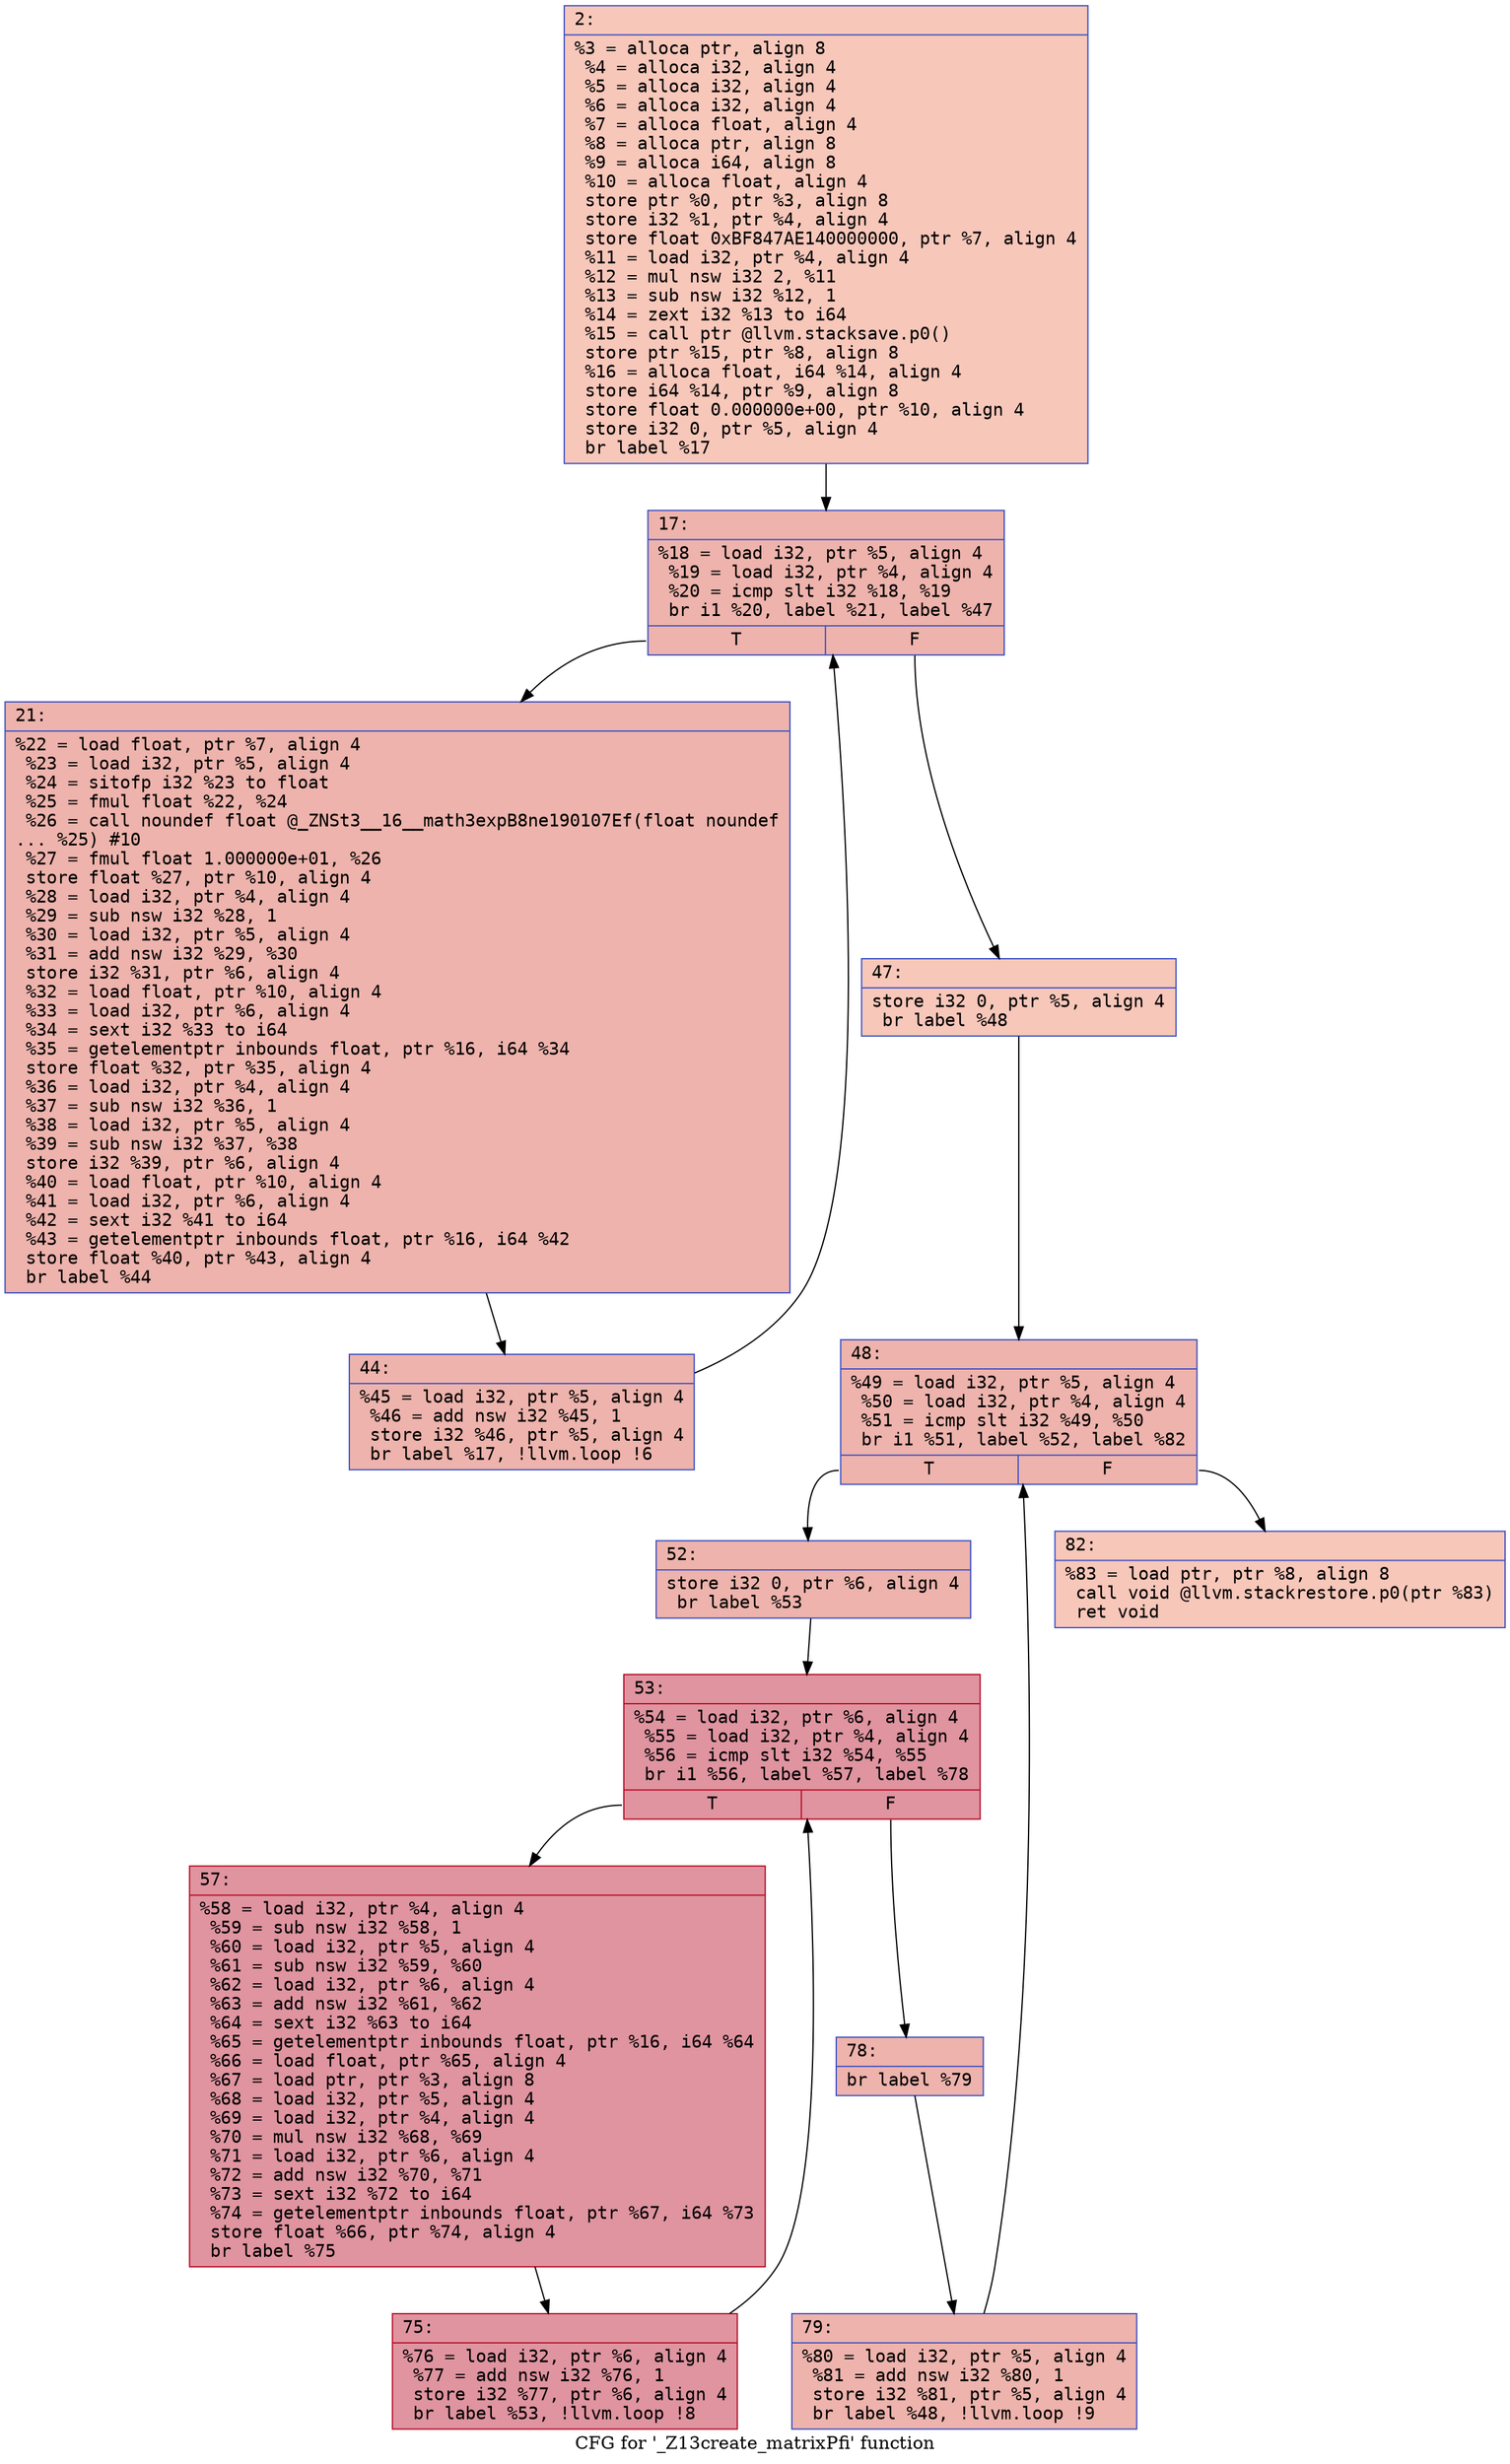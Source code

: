 digraph "CFG for '_Z13create_matrixPfi' function" {
	label="CFG for '_Z13create_matrixPfi' function";

	Node0x6000038ae210 [shape=record,color="#3d50c3ff", style=filled, fillcolor="#ec7f6370" fontname="Courier",label="{2:\l|  %3 = alloca ptr, align 8\l  %4 = alloca i32, align 4\l  %5 = alloca i32, align 4\l  %6 = alloca i32, align 4\l  %7 = alloca float, align 4\l  %8 = alloca ptr, align 8\l  %9 = alloca i64, align 8\l  %10 = alloca float, align 4\l  store ptr %0, ptr %3, align 8\l  store i32 %1, ptr %4, align 4\l  store float 0xBF847AE140000000, ptr %7, align 4\l  %11 = load i32, ptr %4, align 4\l  %12 = mul nsw i32 2, %11\l  %13 = sub nsw i32 %12, 1\l  %14 = zext i32 %13 to i64\l  %15 = call ptr @llvm.stacksave.p0()\l  store ptr %15, ptr %8, align 8\l  %16 = alloca float, i64 %14, align 4\l  store i64 %14, ptr %9, align 8\l  store float 0.000000e+00, ptr %10, align 4\l  store i32 0, ptr %5, align 4\l  br label %17\l}"];
	Node0x6000038ae210 -> Node0x6000038ae260[tooltip="2 -> 17\nProbability 100.00%" ];
	Node0x6000038ae260 [shape=record,color="#3d50c3ff", style=filled, fillcolor="#d6524470" fontname="Courier",label="{17:\l|  %18 = load i32, ptr %5, align 4\l  %19 = load i32, ptr %4, align 4\l  %20 = icmp slt i32 %18, %19\l  br i1 %20, label %21, label %47\l|{<s0>T|<s1>F}}"];
	Node0x6000038ae260:s0 -> Node0x6000038ae2b0[tooltip="17 -> 21\nProbability 96.88%" ];
	Node0x6000038ae260:s1 -> Node0x6000038ae350[tooltip="17 -> 47\nProbability 3.12%" ];
	Node0x6000038ae2b0 [shape=record,color="#3d50c3ff", style=filled, fillcolor="#d6524470" fontname="Courier",label="{21:\l|  %22 = load float, ptr %7, align 4\l  %23 = load i32, ptr %5, align 4\l  %24 = sitofp i32 %23 to float\l  %25 = fmul float %22, %24\l  %26 = call noundef float @_ZNSt3__16__math3expB8ne190107Ef(float noundef\l... %25) #10\l  %27 = fmul float 1.000000e+01, %26\l  store float %27, ptr %10, align 4\l  %28 = load i32, ptr %4, align 4\l  %29 = sub nsw i32 %28, 1\l  %30 = load i32, ptr %5, align 4\l  %31 = add nsw i32 %29, %30\l  store i32 %31, ptr %6, align 4\l  %32 = load float, ptr %10, align 4\l  %33 = load i32, ptr %6, align 4\l  %34 = sext i32 %33 to i64\l  %35 = getelementptr inbounds float, ptr %16, i64 %34\l  store float %32, ptr %35, align 4\l  %36 = load i32, ptr %4, align 4\l  %37 = sub nsw i32 %36, 1\l  %38 = load i32, ptr %5, align 4\l  %39 = sub nsw i32 %37, %38\l  store i32 %39, ptr %6, align 4\l  %40 = load float, ptr %10, align 4\l  %41 = load i32, ptr %6, align 4\l  %42 = sext i32 %41 to i64\l  %43 = getelementptr inbounds float, ptr %16, i64 %42\l  store float %40, ptr %43, align 4\l  br label %44\l}"];
	Node0x6000038ae2b0 -> Node0x6000038ae300[tooltip="21 -> 44\nProbability 100.00%" ];
	Node0x6000038ae300 [shape=record,color="#3d50c3ff", style=filled, fillcolor="#d6524470" fontname="Courier",label="{44:\l|  %45 = load i32, ptr %5, align 4\l  %46 = add nsw i32 %45, 1\l  store i32 %46, ptr %5, align 4\l  br label %17, !llvm.loop !6\l}"];
	Node0x6000038ae300 -> Node0x6000038ae260[tooltip="44 -> 17\nProbability 100.00%" ];
	Node0x6000038ae350 [shape=record,color="#3d50c3ff", style=filled, fillcolor="#ec7f6370" fontname="Courier",label="{47:\l|  store i32 0, ptr %5, align 4\l  br label %48\l}"];
	Node0x6000038ae350 -> Node0x6000038ae3a0[tooltip="47 -> 48\nProbability 100.00%" ];
	Node0x6000038ae3a0 [shape=record,color="#3d50c3ff", style=filled, fillcolor="#d6524470" fontname="Courier",label="{48:\l|  %49 = load i32, ptr %5, align 4\l  %50 = load i32, ptr %4, align 4\l  %51 = icmp slt i32 %49, %50\l  br i1 %51, label %52, label %82\l|{<s0>T|<s1>F}}"];
	Node0x6000038ae3a0:s0 -> Node0x6000038ae3f0[tooltip="48 -> 52\nProbability 96.88%" ];
	Node0x6000038ae3a0:s1 -> Node0x6000038ae5d0[tooltip="48 -> 82\nProbability 3.12%" ];
	Node0x6000038ae3f0 [shape=record,color="#3d50c3ff", style=filled, fillcolor="#d6524470" fontname="Courier",label="{52:\l|  store i32 0, ptr %6, align 4\l  br label %53\l}"];
	Node0x6000038ae3f0 -> Node0x6000038ae440[tooltip="52 -> 53\nProbability 100.00%" ];
	Node0x6000038ae440 [shape=record,color="#b70d28ff", style=filled, fillcolor="#b70d2870" fontname="Courier",label="{53:\l|  %54 = load i32, ptr %6, align 4\l  %55 = load i32, ptr %4, align 4\l  %56 = icmp slt i32 %54, %55\l  br i1 %56, label %57, label %78\l|{<s0>T|<s1>F}}"];
	Node0x6000038ae440:s0 -> Node0x6000038ae490[tooltip="53 -> 57\nProbability 96.88%" ];
	Node0x6000038ae440:s1 -> Node0x6000038ae530[tooltip="53 -> 78\nProbability 3.12%" ];
	Node0x6000038ae490 [shape=record,color="#b70d28ff", style=filled, fillcolor="#b70d2870" fontname="Courier",label="{57:\l|  %58 = load i32, ptr %4, align 4\l  %59 = sub nsw i32 %58, 1\l  %60 = load i32, ptr %5, align 4\l  %61 = sub nsw i32 %59, %60\l  %62 = load i32, ptr %6, align 4\l  %63 = add nsw i32 %61, %62\l  %64 = sext i32 %63 to i64\l  %65 = getelementptr inbounds float, ptr %16, i64 %64\l  %66 = load float, ptr %65, align 4\l  %67 = load ptr, ptr %3, align 8\l  %68 = load i32, ptr %5, align 4\l  %69 = load i32, ptr %4, align 4\l  %70 = mul nsw i32 %68, %69\l  %71 = load i32, ptr %6, align 4\l  %72 = add nsw i32 %70, %71\l  %73 = sext i32 %72 to i64\l  %74 = getelementptr inbounds float, ptr %67, i64 %73\l  store float %66, ptr %74, align 4\l  br label %75\l}"];
	Node0x6000038ae490 -> Node0x6000038ae4e0[tooltip="57 -> 75\nProbability 100.00%" ];
	Node0x6000038ae4e0 [shape=record,color="#b70d28ff", style=filled, fillcolor="#b70d2870" fontname="Courier",label="{75:\l|  %76 = load i32, ptr %6, align 4\l  %77 = add nsw i32 %76, 1\l  store i32 %77, ptr %6, align 4\l  br label %53, !llvm.loop !8\l}"];
	Node0x6000038ae4e0 -> Node0x6000038ae440[tooltip="75 -> 53\nProbability 100.00%" ];
	Node0x6000038ae530 [shape=record,color="#3d50c3ff", style=filled, fillcolor="#d6524470" fontname="Courier",label="{78:\l|  br label %79\l}"];
	Node0x6000038ae530 -> Node0x6000038ae580[tooltip="78 -> 79\nProbability 100.00%" ];
	Node0x6000038ae580 [shape=record,color="#3d50c3ff", style=filled, fillcolor="#d6524470" fontname="Courier",label="{79:\l|  %80 = load i32, ptr %5, align 4\l  %81 = add nsw i32 %80, 1\l  store i32 %81, ptr %5, align 4\l  br label %48, !llvm.loop !9\l}"];
	Node0x6000038ae580 -> Node0x6000038ae3a0[tooltip="79 -> 48\nProbability 100.00%" ];
	Node0x6000038ae5d0 [shape=record,color="#3d50c3ff", style=filled, fillcolor="#ec7f6370" fontname="Courier",label="{82:\l|  %83 = load ptr, ptr %8, align 8\l  call void @llvm.stackrestore.p0(ptr %83)\l  ret void\l}"];
}
